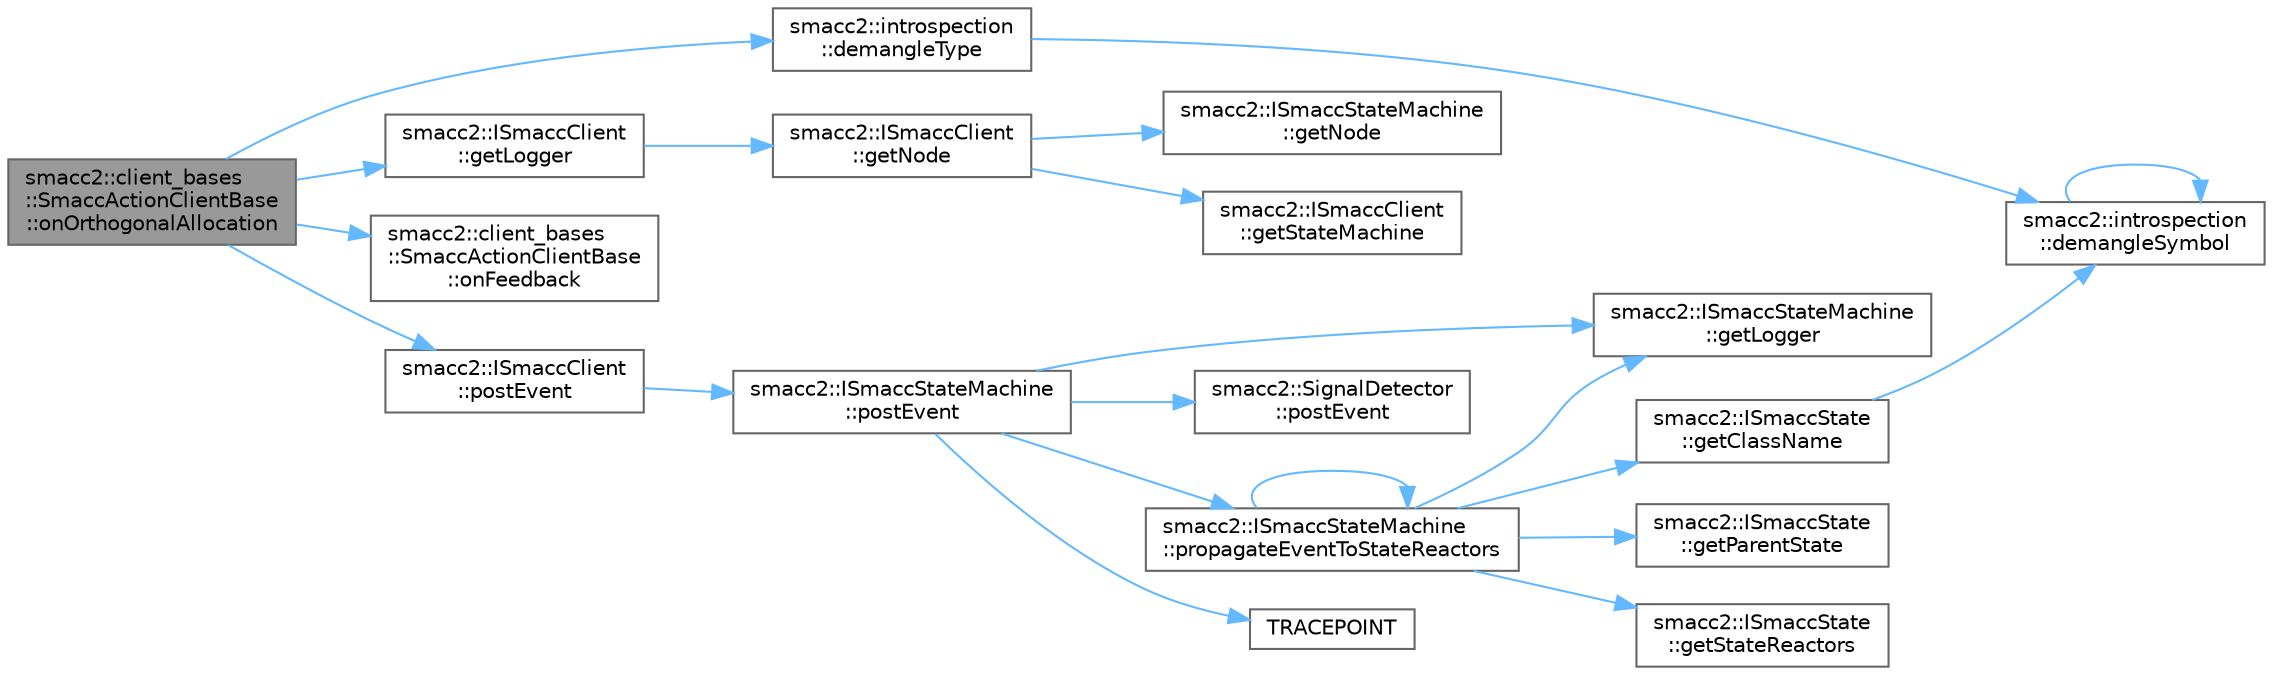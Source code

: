 digraph "smacc2::client_bases::SmaccActionClientBase::onOrthogonalAllocation"
{
 // LATEX_PDF_SIZE
  bgcolor="transparent";
  edge [fontname=Helvetica,fontsize=10,labelfontname=Helvetica,labelfontsize=10];
  node [fontname=Helvetica,fontsize=10,shape=box,height=0.2,width=0.4];
  rankdir="LR";
  Node1 [label="smacc2::client_bases\l::SmaccActionClientBase\l::onOrthogonalAllocation",height=0.2,width=0.4,color="gray40", fillcolor="grey60", style="filled", fontcolor="black",tooltip=" "];
  Node1 -> Node2 [color="steelblue1",style="solid"];
  Node2 [label="smacc2::introspection\l::demangleType",height=0.2,width=0.4,color="grey40", fillcolor="white", style="filled",URL="$namespacesmacc2_1_1introspection.html#af0776d8076fe19b4f806405e9ab08cfe",tooltip=" "];
  Node2 -> Node3 [color="steelblue1",style="solid"];
  Node3 [label="smacc2::introspection\l::demangleSymbol",height=0.2,width=0.4,color="grey40", fillcolor="white", style="filled",URL="$namespacesmacc2_1_1introspection.html#aba19132e50f25adee919c2504ae6a3a2",tooltip=" "];
  Node3 -> Node3 [color="steelblue1",style="solid"];
  Node1 -> Node4 [color="steelblue1",style="solid"];
  Node4 [label="smacc2::ISmaccClient\l::getLogger",height=0.2,width=0.4,color="grey40", fillcolor="white", style="filled",URL="$classsmacc2_1_1ISmaccClient.html#aaa82b9e079d2faf7bf4ba3a4dfecbf89",tooltip=" "];
  Node4 -> Node5 [color="steelblue1",style="solid"];
  Node5 [label="smacc2::ISmaccClient\l::getNode",height=0.2,width=0.4,color="grey40", fillcolor="white", style="filled",URL="$classsmacc2_1_1ISmaccClient.html#a0d0d53879b63fd45c78aac1c711f8708",tooltip=" "];
  Node5 -> Node6 [color="steelblue1",style="solid"];
  Node6 [label="smacc2::ISmaccStateMachine\l::getNode",height=0.2,width=0.4,color="grey40", fillcolor="white", style="filled",URL="$classsmacc2_1_1ISmaccStateMachine.html#a2cf8b817f7e137fc648e373ae4614a2f",tooltip=" "];
  Node5 -> Node7 [color="steelblue1",style="solid"];
  Node7 [label="smacc2::ISmaccClient\l::getStateMachine",height=0.2,width=0.4,color="grey40", fillcolor="white", style="filled",URL="$classsmacc2_1_1ISmaccClient.html#a0e489e232e516e1fea5f026531e10973",tooltip=" "];
  Node1 -> Node8 [color="steelblue1",style="solid"];
  Node8 [label="smacc2::client_bases\l::SmaccActionClientBase\l::onFeedback",height=0.2,width=0.4,color="grey40", fillcolor="white", style="filled",URL="$classsmacc2_1_1client__bases_1_1SmaccActionClientBase.html#a4b2f84103db3a40676b67fa2c23cab11",tooltip=" "];
  Node1 -> Node9 [color="steelblue1",style="solid"];
  Node9 [label="smacc2::ISmaccClient\l::postEvent",height=0.2,width=0.4,color="grey40", fillcolor="white", style="filled",URL="$classsmacc2_1_1ISmaccClient.html#aa418b74359c805a881f11d3db9f1dcd3",tooltip=" "];
  Node9 -> Node10 [color="steelblue1",style="solid"];
  Node10 [label="smacc2::ISmaccStateMachine\l::postEvent",height=0.2,width=0.4,color="grey40", fillcolor="white", style="filled",URL="$classsmacc2_1_1ISmaccStateMachine.html#aec0535bd51c1343b5465fc4d5755ae3c",tooltip=" "];
  Node10 -> Node11 [color="steelblue1",style="solid"];
  Node11 [label="smacc2::ISmaccStateMachine\l::getLogger",height=0.2,width=0.4,color="grey40", fillcolor="white", style="filled",URL="$classsmacc2_1_1ISmaccStateMachine.html#acc4b310700e4256383d28f56217c3ce1",tooltip=" "];
  Node10 -> Node12 [color="steelblue1",style="solid"];
  Node12 [label="smacc2::SignalDetector\l::postEvent",height=0.2,width=0.4,color="grey40", fillcolor="white", style="filled",URL="$classsmacc2_1_1SignalDetector.html#a55b22524dba6a544cf35604b7feac20c",tooltip=" "];
  Node10 -> Node13 [color="steelblue1",style="solid"];
  Node13 [label="smacc2::ISmaccStateMachine\l::propagateEventToStateReactors",height=0.2,width=0.4,color="grey40", fillcolor="white", style="filled",URL="$classsmacc2_1_1ISmaccStateMachine.html#a8273f9d1364a6e59ef5da7032d34f8da",tooltip=" "];
  Node13 -> Node14 [color="steelblue1",style="solid"];
  Node14 [label="smacc2::ISmaccState\l::getClassName",height=0.2,width=0.4,color="grey40", fillcolor="white", style="filled",URL="$classsmacc2_1_1ISmaccState.html#a5a3be081c0b0da5fd9b918bc52aba0d7",tooltip=" "];
  Node14 -> Node3 [color="steelblue1",style="solid"];
  Node13 -> Node11 [color="steelblue1",style="solid"];
  Node13 -> Node15 [color="steelblue1",style="solid"];
  Node15 [label="smacc2::ISmaccState\l::getParentState",height=0.2,width=0.4,color="grey40", fillcolor="white", style="filled",URL="$classsmacc2_1_1ISmaccState.html#a2fd9ee3739fcffe568eba27474fa7ded",tooltip=" "];
  Node13 -> Node16 [color="steelblue1",style="solid"];
  Node16 [label="smacc2::ISmaccState\l::getStateReactors",height=0.2,width=0.4,color="grey40", fillcolor="white", style="filled",URL="$classsmacc2_1_1ISmaccState.html#a7831b97a7a61146977dad18c9891aa79",tooltip=" "];
  Node13 -> Node13 [color="steelblue1",style="solid"];
  Node10 -> Node17 [color="steelblue1",style="solid"];
  Node17 [label="TRACEPOINT",height=0.2,width=0.4,color="grey40", fillcolor="white", style="filled",URL="$smacc__tracing_8cpp.html#a99b909db1e382a9b899ec134046d0213",tooltip=" "];
}
